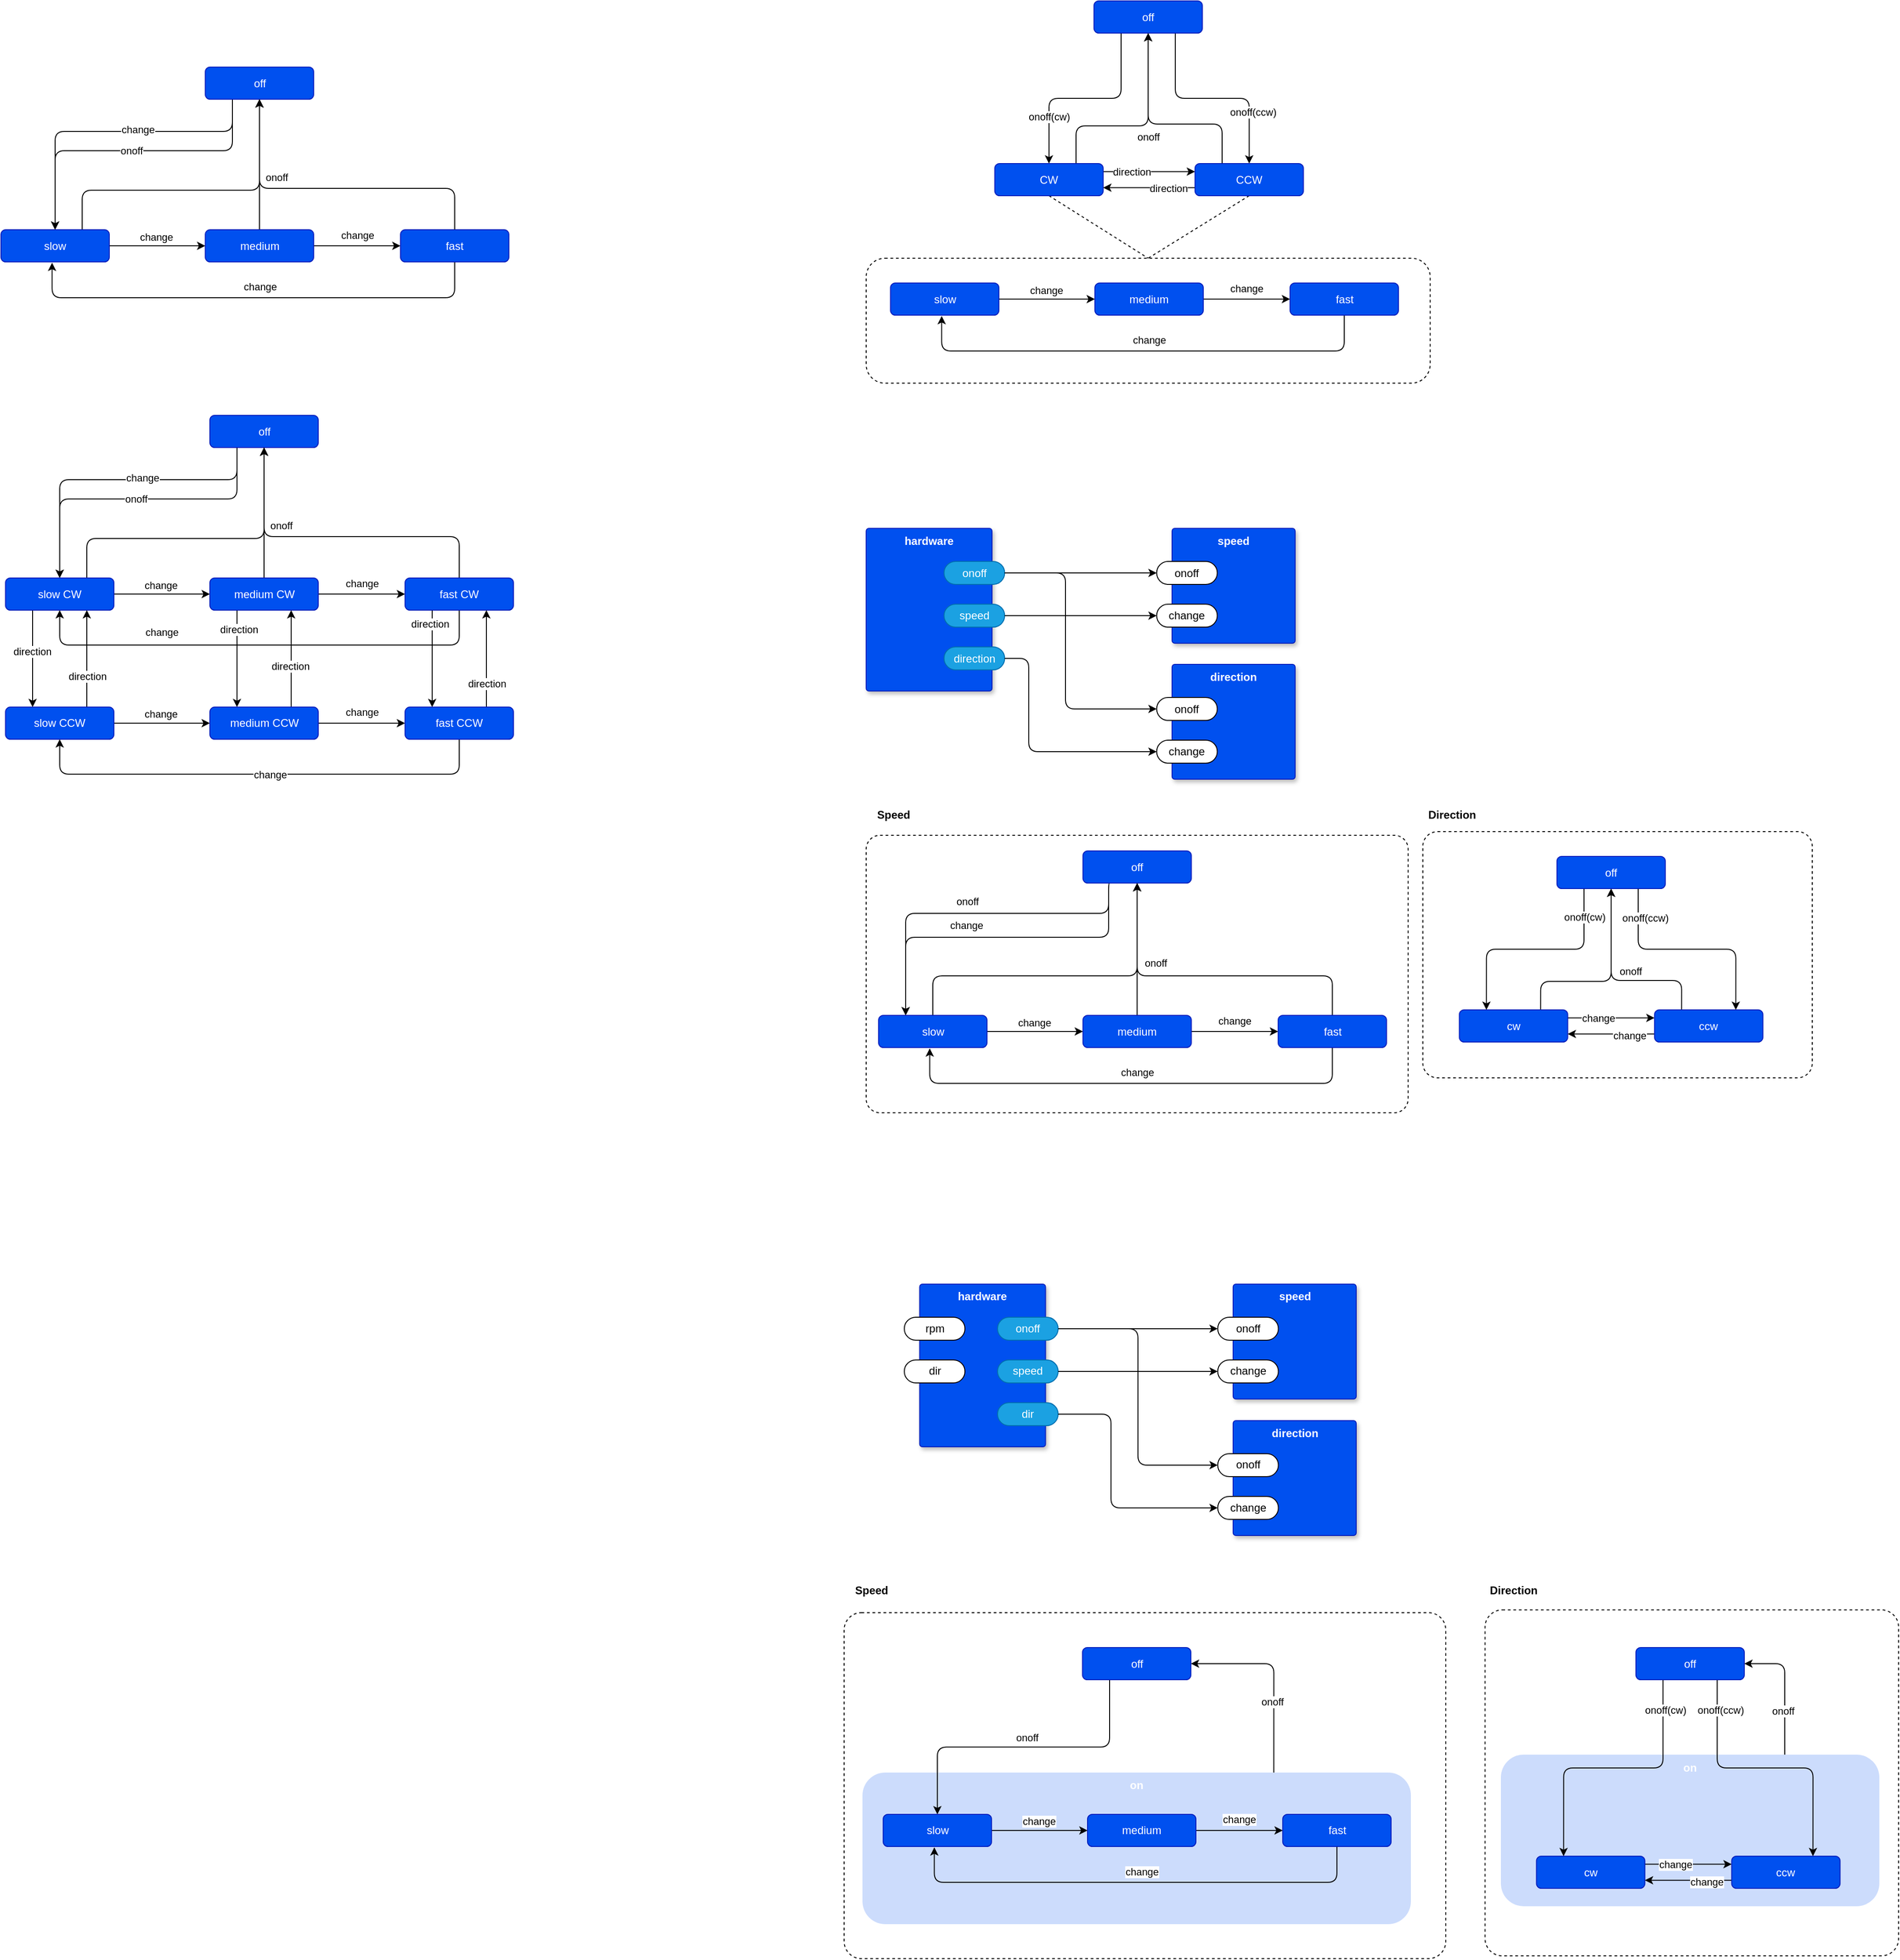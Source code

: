 <mxfile version="20.8.16" type="device"><diagram name="Page-1" id="-If3rP48JMRLlnU-c2O-"><mxGraphModel dx="845" dy="-401" grid="0" gridSize="10" guides="1" tooltips="1" connect="1" arrows="1" fold="1" page="0" pageScale="1" pageWidth="850" pageHeight="1100" math="0" shadow="0"><root><mxCell id="0"/><mxCell id="1" parent="0"/><mxCell id="c85NCLZpHomNqsqpVzGU-345" value="" style="rounded=1;whiteSpace=wrap;html=1;dashed=1;arcSize=5;" vertex="1" parent="1"><mxGeometry x="1826.75" y="2723" width="450.25" height="376.5" as="geometry"/></mxCell><mxCell id="c85NCLZpHomNqsqpVzGU-344" value="" style="rounded=1;whiteSpace=wrap;html=1;dashed=1;arcSize=5;" vertex="1" parent="1"><mxGeometry x="1129" y="2726" width="655" height="376.5" as="geometry"/></mxCell><mxCell id="c85NCLZpHomNqsqpVzGU-342" style="edgeStyle=orthogonalEdgeStyle;rounded=1;orthogonalLoop=1;jettySize=auto;html=1;exitX=0.75;exitY=0;exitDx=0;exitDy=0;entryX=1;entryY=0.5;entryDx=0;entryDy=0;endArrow=classic;endFill=1;" edge="1" parent="1" source="c85NCLZpHomNqsqpVzGU-341" target="c85NCLZpHomNqsqpVzGU-271"><mxGeometry relative="1" as="geometry"/></mxCell><mxCell id="c85NCLZpHomNqsqpVzGU-343" value="onoff" style="edgeLabel;html=1;align=center;verticalAlign=middle;resizable=0;points=[];" vertex="1" connectable="0" parent="c85NCLZpHomNqsqpVzGU-342"><mxGeometry x="-0.405" y="-1" relative="1" as="geometry"><mxPoint x="-3" y="-5" as="offset"/></mxGeometry></mxCell><mxCell id="c85NCLZpHomNqsqpVzGU-341" value="on" style="rounded=1;whiteSpace=wrap;html=1;verticalAlign=top;fontStyle=1;fillColor=#0050ef;fontColor=#ffffff;strokeColor=none;fillOpacity=20;" vertex="1" parent="1"><mxGeometry x="1844" y="2880.5" width="412" height="165" as="geometry"/></mxCell><mxCell id="c85NCLZpHomNqsqpVzGU-338" style="edgeStyle=orthogonalEdgeStyle;rounded=1;orthogonalLoop=1;jettySize=auto;html=1;entryX=1;entryY=0.5;entryDx=0;entryDy=0;endArrow=classic;endFill=1;exitX=0.75;exitY=0;exitDx=0;exitDy=0;" edge="1" parent="1" source="c85NCLZpHomNqsqpVzGU-335" target="c85NCLZpHomNqsqpVzGU-243"><mxGeometry relative="1" as="geometry"><mxPoint x="1477" y="2899" as="sourcePoint"/></mxGeometry></mxCell><mxCell id="c85NCLZpHomNqsqpVzGU-339" value="onoff" style="edgeLabel;html=1;align=center;verticalAlign=middle;resizable=0;points=[];" vertex="1" connectable="0" parent="c85NCLZpHomNqsqpVzGU-338"><mxGeometry x="-0.261" y="2" relative="1" as="geometry"><mxPoint as="offset"/></mxGeometry></mxCell><mxCell id="c85NCLZpHomNqsqpVzGU-335" value="on" style="rounded=1;whiteSpace=wrap;html=1;verticalAlign=top;fontStyle=1;fillColor=#0050ef;fontColor=#ffffff;strokeColor=none;fillOpacity=20;" vertex="1" parent="1"><mxGeometry x="1149" y="2900" width="597" height="165" as="geometry"/></mxCell><mxCell id="c85NCLZpHomNqsqpVzGU-126" value="" style="rounded=1;whiteSpace=wrap;html=1;arcSize=5;dashed=1;" vertex="1" parent="1"><mxGeometry x="1153" y="1880" width="590" height="302" as="geometry"/></mxCell><mxCell id="c85NCLZpHomNqsqpVzGU-109" value="" style="rounded=1;whiteSpace=wrap;html=1;dashed=1;" vertex="1" parent="1"><mxGeometry x="1153" y="1252" width="614" height="136" as="geometry"/></mxCell><mxCell id="xBk0CbEE4Vhx0rF3IEUZ-46" style="edgeStyle=orthogonalEdgeStyle;rounded=1;orthogonalLoop=1;jettySize=auto;html=1;exitX=0.5;exitY=0;exitDx=0;exitDy=0;entryX=0.5;entryY=1;entryDx=0;entryDy=0;" parent="1" source="xBk0CbEE4Vhx0rF3IEUZ-38" target="xBk0CbEE4Vhx0rF3IEUZ-36" edge="1"><mxGeometry relative="1" as="geometry"><mxPoint x="492.5" y="1198" as="sourcePoint"/></mxGeometry></mxCell><mxCell id="xBk0CbEE4Vhx0rF3IEUZ-47" value="onoff" style="edgeLabel;html=1;align=center;verticalAlign=middle;resizable=0;points=[];rounded=1;" parent="xBk0CbEE4Vhx0rF3IEUZ-46" vertex="1" connectable="0"><mxGeometry x="0.157" y="1" relative="1" as="geometry"><mxPoint x="19" y="25" as="offset"/></mxGeometry></mxCell><mxCell id="xBk0CbEE4Vhx0rF3IEUZ-48" style="edgeStyle=orthogonalEdgeStyle;rounded=1;orthogonalLoop=1;jettySize=auto;html=1;exitX=0.25;exitY=1;exitDx=0;exitDy=0;entryX=0.5;entryY=0;entryDx=0;entryDy=0;" parent="1" source="xBk0CbEE4Vhx0rF3IEUZ-36" target="xBk0CbEE4Vhx0rF3IEUZ-37" edge="1"><mxGeometry relative="1" as="geometry"><Array as="points"><mxPoint x="463" y="1114"/><mxPoint x="270" y="1114"/></Array></mxGeometry></mxCell><mxCell id="xBk0CbEE4Vhx0rF3IEUZ-49" value="change" style="edgeLabel;html=1;align=center;verticalAlign=middle;resizable=0;points=[];rounded=1;" parent="xBk0CbEE4Vhx0rF3IEUZ-48" vertex="1" connectable="0"><mxGeometry x="0.131" y="1" relative="1" as="geometry"><mxPoint x="51" y="-3" as="offset"/></mxGeometry></mxCell><mxCell id="xBk0CbEE4Vhx0rF3IEUZ-50" style="edgeStyle=orthogonalEdgeStyle;rounded=1;orthogonalLoop=1;jettySize=auto;html=1;exitX=0.25;exitY=1;exitDx=0;exitDy=0;entryX=0.5;entryY=0;entryDx=0;entryDy=0;" parent="1" source="xBk0CbEE4Vhx0rF3IEUZ-36" target="xBk0CbEE4Vhx0rF3IEUZ-37" edge="1"><mxGeometry relative="1" as="geometry"><Array as="points"><mxPoint x="463" y="1135"/><mxPoint x="270" y="1135"/></Array></mxGeometry></mxCell><mxCell id="xBk0CbEE4Vhx0rF3IEUZ-51" value="onoff" style="edgeLabel;html=1;align=center;verticalAlign=middle;resizable=0;points=[];rounded=1;" parent="xBk0CbEE4Vhx0rF3IEUZ-50" vertex="1" connectable="0"><mxGeometry x="0.072" relative="1" as="geometry"><mxPoint x="13" as="offset"/></mxGeometry></mxCell><mxCell id="xBk0CbEE4Vhx0rF3IEUZ-36" value="off" style="rounded=1;whiteSpace=wrap;html=1;fillColor=#0050ef;fontColor=#ffffff;strokeColor=#001DBC;" parent="1" vertex="1"><mxGeometry x="433.5" y="1044" width="118" height="35" as="geometry"/></mxCell><mxCell id="xBk0CbEE4Vhx0rF3IEUZ-40" style="edgeStyle=orthogonalEdgeStyle;rounded=1;orthogonalLoop=1;jettySize=auto;html=1;exitX=1;exitY=0.5;exitDx=0;exitDy=0;entryX=0;entryY=0.5;entryDx=0;entryDy=0;" parent="1" source="xBk0CbEE4Vhx0rF3IEUZ-37" target="xBk0CbEE4Vhx0rF3IEUZ-38" edge="1"><mxGeometry relative="1" as="geometry"/></mxCell><mxCell id="xBk0CbEE4Vhx0rF3IEUZ-42" value="change" style="edgeLabel;html=1;align=center;verticalAlign=middle;resizable=0;points=[];rounded=1;" parent="xBk0CbEE4Vhx0rF3IEUZ-40" vertex="1" connectable="0"><mxGeometry x="-0.428" y="1" relative="1" as="geometry"><mxPoint x="21" y="-9" as="offset"/></mxGeometry></mxCell><mxCell id="xBk0CbEE4Vhx0rF3IEUZ-52" style="edgeStyle=orthogonalEdgeStyle;rounded=1;orthogonalLoop=1;jettySize=auto;html=1;exitX=0.75;exitY=0;exitDx=0;exitDy=0;entryX=0.5;entryY=1;entryDx=0;entryDy=0;" parent="1" source="xBk0CbEE4Vhx0rF3IEUZ-37" target="xBk0CbEE4Vhx0rF3IEUZ-36" edge="1"><mxGeometry relative="1" as="geometry"><Array as="points"><mxPoint x="300" y="1178"/><mxPoint x="493" y="1178"/></Array></mxGeometry></mxCell><mxCell id="xBk0CbEE4Vhx0rF3IEUZ-37" value="slow" style="rounded=1;whiteSpace=wrap;html=1;fillColor=#0050ef;fontColor=#ffffff;strokeColor=#001DBC;" parent="1" vertex="1"><mxGeometry x="211" y="1221" width="118" height="35" as="geometry"/></mxCell><mxCell id="xBk0CbEE4Vhx0rF3IEUZ-44" style="edgeStyle=orthogonalEdgeStyle;rounded=1;orthogonalLoop=1;jettySize=auto;html=1;exitX=1;exitY=0.5;exitDx=0;exitDy=0;entryX=0;entryY=0.5;entryDx=0;entryDy=0;" parent="1" source="xBk0CbEE4Vhx0rF3IEUZ-38" target="xBk0CbEE4Vhx0rF3IEUZ-39" edge="1"><mxGeometry relative="1" as="geometry"/></mxCell><mxCell id="xBk0CbEE4Vhx0rF3IEUZ-45" value="change" style="edgeLabel;html=1;align=center;verticalAlign=middle;resizable=0;points=[];rounded=1;" parent="xBk0CbEE4Vhx0rF3IEUZ-44" vertex="1" connectable="0"><mxGeometry x="-0.197" y="-1" relative="1" as="geometry"><mxPoint x="9" y="-13" as="offset"/></mxGeometry></mxCell><mxCell id="xBk0CbEE4Vhx0rF3IEUZ-38" value="medium" style="rounded=1;whiteSpace=wrap;html=1;fillColor=#0050ef;fontColor=#ffffff;strokeColor=#001DBC;" parent="1" vertex="1"><mxGeometry x="433.5" y="1221" width="118" height="35" as="geometry"/></mxCell><mxCell id="xBk0CbEE4Vhx0rF3IEUZ-53" style="edgeStyle=orthogonalEdgeStyle;rounded=1;orthogonalLoop=1;jettySize=auto;html=1;exitX=0.5;exitY=0;exitDx=0;exitDy=0;entryX=0.5;entryY=1;entryDx=0;entryDy=0;" parent="1" source="xBk0CbEE4Vhx0rF3IEUZ-39" target="xBk0CbEE4Vhx0rF3IEUZ-36" edge="1"><mxGeometry relative="1" as="geometry"><Array as="points"><mxPoint x="705" y="1176"/><mxPoint x="493" y="1176"/></Array></mxGeometry></mxCell><mxCell id="c85NCLZpHomNqsqpVzGU-1" style="edgeStyle=orthogonalEdgeStyle;rounded=1;orthogonalLoop=1;jettySize=auto;html=1;exitX=0.5;exitY=1;exitDx=0;exitDy=0;entryX=0.472;entryY=1.026;entryDx=0;entryDy=0;entryPerimeter=0;" edge="1" parent="1" source="xBk0CbEE4Vhx0rF3IEUZ-39" target="xBk0CbEE4Vhx0rF3IEUZ-37"><mxGeometry relative="1" as="geometry"><Array as="points"><mxPoint x="705" y="1295"/><mxPoint x="267" y="1295"/></Array></mxGeometry></mxCell><mxCell id="c85NCLZpHomNqsqpVzGU-2" value="change" style="edgeLabel;html=1;align=center;verticalAlign=middle;resizable=0;points=[];" vertex="1" connectable="0" parent="c85NCLZpHomNqsqpVzGU-1"><mxGeometry x="-0.058" y="-2" relative="1" as="geometry"><mxPoint x="-9" y="-10" as="offset"/></mxGeometry></mxCell><mxCell id="xBk0CbEE4Vhx0rF3IEUZ-39" value="fast" style="rounded=1;whiteSpace=wrap;html=1;fillColor=#0050ef;fontColor=#ffffff;strokeColor=#001DBC;" parent="1" vertex="1"><mxGeometry x="646" y="1221" width="118" height="35" as="geometry"/></mxCell><mxCell id="c85NCLZpHomNqsqpVzGU-3" style="edgeStyle=orthogonalEdgeStyle;rounded=1;orthogonalLoop=1;jettySize=auto;html=1;exitX=0.5;exitY=0;exitDx=0;exitDy=0;entryX=0.5;entryY=1;entryDx=0;entryDy=0;" edge="1" parent="1" source="c85NCLZpHomNqsqpVzGU-16" target="c85NCLZpHomNqsqpVzGU-9"><mxGeometry relative="1" as="geometry"><mxPoint x="497.5" y="1577" as="sourcePoint"/></mxGeometry></mxCell><mxCell id="c85NCLZpHomNqsqpVzGU-4" value="onoff" style="edgeLabel;html=1;align=center;verticalAlign=middle;resizable=0;points=[];rounded=1;" vertex="1" connectable="0" parent="c85NCLZpHomNqsqpVzGU-3"><mxGeometry x="0.157" y="1" relative="1" as="geometry"><mxPoint x="19" y="25" as="offset"/></mxGeometry></mxCell><mxCell id="c85NCLZpHomNqsqpVzGU-5" style="edgeStyle=orthogonalEdgeStyle;rounded=1;orthogonalLoop=1;jettySize=auto;html=1;exitX=0.25;exitY=1;exitDx=0;exitDy=0;entryX=0.5;entryY=0;entryDx=0;entryDy=0;" edge="1" parent="1" source="c85NCLZpHomNqsqpVzGU-9" target="c85NCLZpHomNqsqpVzGU-13"><mxGeometry relative="1" as="geometry"><Array as="points"><mxPoint x="468" y="1493"/><mxPoint x="275" y="1493"/></Array></mxGeometry></mxCell><mxCell id="c85NCLZpHomNqsqpVzGU-6" value="change" style="edgeLabel;html=1;align=center;verticalAlign=middle;resizable=0;points=[];rounded=1;" vertex="1" connectable="0" parent="c85NCLZpHomNqsqpVzGU-5"><mxGeometry x="0.131" y="1" relative="1" as="geometry"><mxPoint x="51" y="-3" as="offset"/></mxGeometry></mxCell><mxCell id="c85NCLZpHomNqsqpVzGU-7" style="edgeStyle=orthogonalEdgeStyle;rounded=1;orthogonalLoop=1;jettySize=auto;html=1;exitX=0.25;exitY=1;exitDx=0;exitDy=0;entryX=0.5;entryY=0;entryDx=0;entryDy=0;" edge="1" parent="1" source="c85NCLZpHomNqsqpVzGU-9" target="c85NCLZpHomNqsqpVzGU-13"><mxGeometry relative="1" as="geometry"><Array as="points"><mxPoint x="468" y="1514"/><mxPoint x="275" y="1514"/></Array></mxGeometry></mxCell><mxCell id="c85NCLZpHomNqsqpVzGU-8" value="onoff" style="edgeLabel;html=1;align=center;verticalAlign=middle;resizable=0;points=[];rounded=1;" vertex="1" connectable="0" parent="c85NCLZpHomNqsqpVzGU-7"><mxGeometry x="0.072" relative="1" as="geometry"><mxPoint x="13" as="offset"/></mxGeometry></mxCell><mxCell id="c85NCLZpHomNqsqpVzGU-9" value="off" style="rounded=1;whiteSpace=wrap;html=1;fillColor=#0050ef;fontColor=#ffffff;strokeColor=#001DBC;" vertex="1" parent="1"><mxGeometry x="438.5" y="1423" width="118" height="35" as="geometry"/></mxCell><mxCell id="c85NCLZpHomNqsqpVzGU-10" style="edgeStyle=orthogonalEdgeStyle;rounded=1;orthogonalLoop=1;jettySize=auto;html=1;exitX=1;exitY=0.5;exitDx=0;exitDy=0;entryX=0;entryY=0.5;entryDx=0;entryDy=0;" edge="1" parent="1" source="c85NCLZpHomNqsqpVzGU-13" target="c85NCLZpHomNqsqpVzGU-16"><mxGeometry relative="1" as="geometry"/></mxCell><mxCell id="c85NCLZpHomNqsqpVzGU-11" value="change" style="edgeLabel;html=1;align=center;verticalAlign=middle;resizable=0;points=[];rounded=1;" vertex="1" connectable="0" parent="c85NCLZpHomNqsqpVzGU-10"><mxGeometry x="-0.428" y="1" relative="1" as="geometry"><mxPoint x="21" y="-9" as="offset"/></mxGeometry></mxCell><mxCell id="c85NCLZpHomNqsqpVzGU-12" style="edgeStyle=orthogonalEdgeStyle;rounded=1;orthogonalLoop=1;jettySize=auto;html=1;exitX=0.75;exitY=0;exitDx=0;exitDy=0;entryX=0.5;entryY=1;entryDx=0;entryDy=0;" edge="1" parent="1" source="c85NCLZpHomNqsqpVzGU-13" target="c85NCLZpHomNqsqpVzGU-9"><mxGeometry relative="1" as="geometry"><Array as="points"><mxPoint x="305" y="1557"/><mxPoint x="498" y="1557"/></Array></mxGeometry></mxCell><mxCell id="c85NCLZpHomNqsqpVzGU-30" style="edgeStyle=orthogonalEdgeStyle;rounded=1;orthogonalLoop=1;jettySize=auto;html=1;exitX=0.25;exitY=1;exitDx=0;exitDy=0;entryX=0.25;entryY=0;entryDx=0;entryDy=0;" edge="1" parent="1" source="c85NCLZpHomNqsqpVzGU-13" target="c85NCLZpHomNqsqpVzGU-23"><mxGeometry relative="1" as="geometry"/></mxCell><mxCell id="c85NCLZpHomNqsqpVzGU-31" value="direction" style="edgeLabel;html=1;align=center;verticalAlign=middle;resizable=0;points=[];" vertex="1" connectable="0" parent="c85NCLZpHomNqsqpVzGU-30"><mxGeometry x="0.221" y="-1" relative="1" as="geometry"><mxPoint y="-20" as="offset"/></mxGeometry></mxCell><mxCell id="c85NCLZpHomNqsqpVzGU-13" value="slow CW" style="rounded=1;whiteSpace=wrap;html=1;fillColor=#0050ef;fontColor=#ffffff;strokeColor=#001DBC;" vertex="1" parent="1"><mxGeometry x="216" y="1600" width="118" height="35" as="geometry"/></mxCell><mxCell id="c85NCLZpHomNqsqpVzGU-14" style="edgeStyle=orthogonalEdgeStyle;rounded=1;orthogonalLoop=1;jettySize=auto;html=1;exitX=1;exitY=0.5;exitDx=0;exitDy=0;entryX=0;entryY=0.5;entryDx=0;entryDy=0;" edge="1" parent="1" source="c85NCLZpHomNqsqpVzGU-16" target="c85NCLZpHomNqsqpVzGU-20"><mxGeometry relative="1" as="geometry"/></mxCell><mxCell id="c85NCLZpHomNqsqpVzGU-15" value="change" style="edgeLabel;html=1;align=center;verticalAlign=middle;resizable=0;points=[];rounded=1;" vertex="1" connectable="0" parent="c85NCLZpHomNqsqpVzGU-14"><mxGeometry x="-0.197" y="-1" relative="1" as="geometry"><mxPoint x="9" y="-13" as="offset"/></mxGeometry></mxCell><mxCell id="c85NCLZpHomNqsqpVzGU-34" style="edgeStyle=orthogonalEdgeStyle;rounded=1;orthogonalLoop=1;jettySize=auto;html=1;exitX=0.25;exitY=1;exitDx=0;exitDy=0;entryX=0.25;entryY=0;entryDx=0;entryDy=0;" edge="1" parent="1" source="c85NCLZpHomNqsqpVzGU-16" target="c85NCLZpHomNqsqpVzGU-26"><mxGeometry relative="1" as="geometry"/></mxCell><mxCell id="c85NCLZpHomNqsqpVzGU-35" value="direction" style="edgeLabel;html=1;align=center;verticalAlign=middle;resizable=0;points=[];" vertex="1" connectable="0" parent="c85NCLZpHomNqsqpVzGU-34"><mxGeometry x="-0.68" y="-2" relative="1" as="geometry"><mxPoint x="4" y="4" as="offset"/></mxGeometry></mxCell><mxCell id="c85NCLZpHomNqsqpVzGU-16" value="medium CW" style="rounded=1;whiteSpace=wrap;html=1;fillColor=#0050ef;fontColor=#ffffff;strokeColor=#001DBC;" vertex="1" parent="1"><mxGeometry x="438.5" y="1600" width="118" height="35" as="geometry"/></mxCell><mxCell id="c85NCLZpHomNqsqpVzGU-17" style="edgeStyle=orthogonalEdgeStyle;rounded=1;orthogonalLoop=1;jettySize=auto;html=1;exitX=0.5;exitY=0;exitDx=0;exitDy=0;entryX=0.5;entryY=1;entryDx=0;entryDy=0;" edge="1" parent="1" source="c85NCLZpHomNqsqpVzGU-20" target="c85NCLZpHomNqsqpVzGU-9"><mxGeometry relative="1" as="geometry"><Array as="points"><mxPoint x="710" y="1555"/><mxPoint x="498" y="1555"/></Array></mxGeometry></mxCell><mxCell id="c85NCLZpHomNqsqpVzGU-38" style="edgeStyle=orthogonalEdgeStyle;rounded=1;orthogonalLoop=1;jettySize=auto;html=1;exitX=0.25;exitY=1;exitDx=0;exitDy=0;entryX=0.25;entryY=0;entryDx=0;entryDy=0;" edge="1" parent="1" source="c85NCLZpHomNqsqpVzGU-20" target="c85NCLZpHomNqsqpVzGU-27"><mxGeometry relative="1" as="geometry"/></mxCell><mxCell id="c85NCLZpHomNqsqpVzGU-39" value="direction" style="edgeLabel;html=1;align=center;verticalAlign=middle;resizable=0;points=[];" vertex="1" connectable="0" parent="c85NCLZpHomNqsqpVzGU-38"><mxGeometry x="0.294" y="-2" relative="1" as="geometry"><mxPoint x="-1" y="-54" as="offset"/></mxGeometry></mxCell><mxCell id="c85NCLZpHomNqsqpVzGU-45" style="edgeStyle=orthogonalEdgeStyle;rounded=1;orthogonalLoop=1;jettySize=auto;html=1;exitX=0.5;exitY=1;exitDx=0;exitDy=0;entryX=0.5;entryY=1;entryDx=0;entryDy=0;" edge="1" parent="1" source="c85NCLZpHomNqsqpVzGU-20" target="c85NCLZpHomNqsqpVzGU-13"><mxGeometry relative="1" as="geometry"><Array as="points"><mxPoint x="710" y="1673"/><mxPoint x="275" y="1673"/></Array></mxGeometry></mxCell><mxCell id="c85NCLZpHomNqsqpVzGU-46" value="change" style="edgeLabel;html=1;align=center;verticalAlign=middle;resizable=0;points=[];" vertex="1" connectable="0" parent="c85NCLZpHomNqsqpVzGU-45"><mxGeometry x="0.334" relative="1" as="geometry"><mxPoint x="-21" y="-14" as="offset"/></mxGeometry></mxCell><mxCell id="c85NCLZpHomNqsqpVzGU-20" value="fast CW" style="rounded=1;whiteSpace=wrap;html=1;fillColor=#0050ef;fontColor=#ffffff;strokeColor=#001DBC;" vertex="1" parent="1"><mxGeometry x="651" y="1600" width="118" height="35" as="geometry"/></mxCell><mxCell id="c85NCLZpHomNqsqpVzGU-21" style="edgeStyle=orthogonalEdgeStyle;rounded=1;orthogonalLoop=1;jettySize=auto;html=1;exitX=1;exitY=0.5;exitDx=0;exitDy=0;entryX=0;entryY=0.5;entryDx=0;entryDy=0;" edge="1" source="c85NCLZpHomNqsqpVzGU-23" target="c85NCLZpHomNqsqpVzGU-26" parent="1"><mxGeometry relative="1" as="geometry"/></mxCell><mxCell id="c85NCLZpHomNqsqpVzGU-22" value="change" style="edgeLabel;html=1;align=center;verticalAlign=middle;resizable=0;points=[];rounded=1;" vertex="1" connectable="0" parent="c85NCLZpHomNqsqpVzGU-21"><mxGeometry x="-0.428" y="1" relative="1" as="geometry"><mxPoint x="21" y="-9" as="offset"/></mxGeometry></mxCell><mxCell id="c85NCLZpHomNqsqpVzGU-32" style="edgeStyle=orthogonalEdgeStyle;rounded=1;orthogonalLoop=1;jettySize=auto;html=1;exitX=0.75;exitY=0;exitDx=0;exitDy=0;entryX=0.75;entryY=1;entryDx=0;entryDy=0;" edge="1" parent="1" source="c85NCLZpHomNqsqpVzGU-23" target="c85NCLZpHomNqsqpVzGU-13"><mxGeometry relative="1" as="geometry"/></mxCell><mxCell id="c85NCLZpHomNqsqpVzGU-33" value="direction" style="edgeLabel;html=1;align=center;verticalAlign=middle;resizable=0;points=[];" vertex="1" connectable="0" parent="c85NCLZpHomNqsqpVzGU-32"><mxGeometry x="-0.308" relative="1" as="geometry"><mxPoint y="3" as="offset"/></mxGeometry></mxCell><mxCell id="c85NCLZpHomNqsqpVzGU-23" value="slow CCW" style="rounded=1;whiteSpace=wrap;html=1;fillColor=#0050ef;fontColor=#ffffff;strokeColor=#001DBC;" vertex="1" parent="1"><mxGeometry x="216" y="1740.53" width="118" height="35" as="geometry"/></mxCell><mxCell id="c85NCLZpHomNqsqpVzGU-24" style="edgeStyle=orthogonalEdgeStyle;rounded=1;orthogonalLoop=1;jettySize=auto;html=1;exitX=1;exitY=0.5;exitDx=0;exitDy=0;entryX=0;entryY=0.5;entryDx=0;entryDy=0;" edge="1" source="c85NCLZpHomNqsqpVzGU-26" target="c85NCLZpHomNqsqpVzGU-27" parent="1"><mxGeometry relative="1" as="geometry"/></mxCell><mxCell id="c85NCLZpHomNqsqpVzGU-25" value="change" style="edgeLabel;html=1;align=center;verticalAlign=middle;resizable=0;points=[];rounded=1;" vertex="1" connectable="0" parent="c85NCLZpHomNqsqpVzGU-24"><mxGeometry x="-0.197" y="-1" relative="1" as="geometry"><mxPoint x="9" y="-13" as="offset"/></mxGeometry></mxCell><mxCell id="c85NCLZpHomNqsqpVzGU-36" style="edgeStyle=orthogonalEdgeStyle;rounded=1;orthogonalLoop=1;jettySize=auto;html=1;exitX=0.75;exitY=0;exitDx=0;exitDy=0;entryX=0.75;entryY=1;entryDx=0;entryDy=0;" edge="1" parent="1" source="c85NCLZpHomNqsqpVzGU-26" target="c85NCLZpHomNqsqpVzGU-16"><mxGeometry relative="1" as="geometry"/></mxCell><mxCell id="c85NCLZpHomNqsqpVzGU-37" value="direction" style="edgeLabel;html=1;align=center;verticalAlign=middle;resizable=0;points=[];" vertex="1" connectable="0" parent="c85NCLZpHomNqsqpVzGU-36"><mxGeometry x="0.229" relative="1" as="geometry"><mxPoint x="-1" y="20" as="offset"/></mxGeometry></mxCell><mxCell id="c85NCLZpHomNqsqpVzGU-26" value="medium CCW" style="rounded=1;whiteSpace=wrap;html=1;fillColor=#0050ef;fontColor=#ffffff;strokeColor=#001DBC;" vertex="1" parent="1"><mxGeometry x="438.5" y="1740.53" width="118" height="35" as="geometry"/></mxCell><mxCell id="c85NCLZpHomNqsqpVzGU-40" style="edgeStyle=orthogonalEdgeStyle;rounded=1;orthogonalLoop=1;jettySize=auto;html=1;exitX=0.75;exitY=0;exitDx=0;exitDy=0;entryX=0.75;entryY=1;entryDx=0;entryDy=0;" edge="1" parent="1" source="c85NCLZpHomNqsqpVzGU-27" target="c85NCLZpHomNqsqpVzGU-20"><mxGeometry relative="1" as="geometry"/></mxCell><mxCell id="c85NCLZpHomNqsqpVzGU-41" value="direction" style="edgeLabel;html=1;align=center;verticalAlign=middle;resizable=0;points=[];" vertex="1" connectable="0" parent="c85NCLZpHomNqsqpVzGU-40"><mxGeometry x="-0.672" y="-1" relative="1" as="geometry"><mxPoint x="-1" y="-8" as="offset"/></mxGeometry></mxCell><mxCell id="c85NCLZpHomNqsqpVzGU-42" style="edgeStyle=orthogonalEdgeStyle;rounded=1;orthogonalLoop=1;jettySize=auto;html=1;exitX=0.5;exitY=1;exitDx=0;exitDy=0;entryX=0.5;entryY=1;entryDx=0;entryDy=0;" edge="1" parent="1" source="c85NCLZpHomNqsqpVzGU-27" target="c85NCLZpHomNqsqpVzGU-23"><mxGeometry relative="1" as="geometry"><Array as="points"><mxPoint x="710" y="1813.53"/><mxPoint x="275" y="1813.53"/></Array></mxGeometry></mxCell><mxCell id="c85NCLZpHomNqsqpVzGU-43" value="change" style="edgeLabel;html=1;align=center;verticalAlign=middle;resizable=0;points=[];" vertex="1" connectable="0" parent="c85NCLZpHomNqsqpVzGU-42"><mxGeometry x="-0.046" relative="1" as="geometry"><mxPoint as="offset"/></mxGeometry></mxCell><mxCell id="c85NCLZpHomNqsqpVzGU-27" value="fast CCW" style="rounded=1;whiteSpace=wrap;html=1;fillColor=#0050ef;fontColor=#ffffff;strokeColor=#001DBC;" vertex="1" parent="1"><mxGeometry x="651" y="1740.53" width="118" height="35" as="geometry"/></mxCell><mxCell id="c85NCLZpHomNqsqpVzGU-51" style="edgeStyle=orthogonalEdgeStyle;rounded=1;orthogonalLoop=1;jettySize=auto;html=1;exitX=0.25;exitY=1;exitDx=0;exitDy=0;entryX=0.5;entryY=0;entryDx=0;entryDy=0;" edge="1" parent="1" source="c85NCLZpHomNqsqpVzGU-47" target="c85NCLZpHomNqsqpVzGU-49"><mxGeometry relative="1" as="geometry"/></mxCell><mxCell id="c85NCLZpHomNqsqpVzGU-54" value="onoff(cw)" style="edgeLabel;html=1;align=center;verticalAlign=middle;resizable=0;points=[];" vertex="1" connectable="0" parent="c85NCLZpHomNqsqpVzGU-51"><mxGeometry x="0.536" y="-1" relative="1" as="geometry"><mxPoint x="1" as="offset"/></mxGeometry></mxCell><mxCell id="c85NCLZpHomNqsqpVzGU-52" style="edgeStyle=orthogonalEdgeStyle;rounded=1;orthogonalLoop=1;jettySize=auto;html=1;exitX=0.75;exitY=1;exitDx=0;exitDy=0;entryX=0.5;entryY=0;entryDx=0;entryDy=0;" edge="1" parent="1" source="c85NCLZpHomNqsqpVzGU-47" target="c85NCLZpHomNqsqpVzGU-50"><mxGeometry relative="1" as="geometry"/></mxCell><mxCell id="c85NCLZpHomNqsqpVzGU-55" value="onoff(ccw)" style="edgeLabel;html=1;align=center;verticalAlign=middle;resizable=0;points=[];" vertex="1" connectable="0" parent="c85NCLZpHomNqsqpVzGU-52"><mxGeometry x="0.68" relative="1" as="geometry"><mxPoint x="4" y="-21" as="offset"/></mxGeometry></mxCell><mxCell id="c85NCLZpHomNqsqpVzGU-47" value="off" style="rounded=1;whiteSpace=wrap;html=1;fillColor=#0050ef;fontColor=#ffffff;strokeColor=#001DBC;" vertex="1" parent="1"><mxGeometry x="1401" y="972" width="118" height="35" as="geometry"/></mxCell><mxCell id="c85NCLZpHomNqsqpVzGU-58" style="edgeStyle=orthogonalEdgeStyle;rounded=1;orthogonalLoop=1;jettySize=auto;html=1;exitX=0.75;exitY=0;exitDx=0;exitDy=0;entryX=0.5;entryY=1;entryDx=0;entryDy=0;" edge="1" parent="1" source="c85NCLZpHomNqsqpVzGU-49" target="c85NCLZpHomNqsqpVzGU-47"><mxGeometry relative="1" as="geometry"><mxPoint x="1464.657" y="1060.184" as="targetPoint"/><Array as="points"><mxPoint x="1382" y="1108"/><mxPoint x="1460" y="1108"/></Array></mxGeometry></mxCell><mxCell id="c85NCLZpHomNqsqpVzGU-110" style="rounded=1;orthogonalLoop=1;jettySize=auto;html=1;exitX=0.5;exitY=1;exitDx=0;exitDy=0;dashed=1;entryX=0.5;entryY=0;entryDx=0;entryDy=0;endArrow=none;endFill=0;" edge="1" parent="1" source="c85NCLZpHomNqsqpVzGU-49" target="c85NCLZpHomNqsqpVzGU-109"><mxGeometry relative="1" as="geometry"><mxPoint x="1458.5" y="1302" as="targetPoint"/></mxGeometry></mxCell><mxCell id="c85NCLZpHomNqsqpVzGU-112" style="edgeStyle=none;rounded=1;orthogonalLoop=1;jettySize=auto;html=1;exitX=1;exitY=0.25;exitDx=0;exitDy=0;entryX=0;entryY=0.25;entryDx=0;entryDy=0;endArrow=classic;endFill=1;" edge="1" parent="1" source="c85NCLZpHomNqsqpVzGU-49" target="c85NCLZpHomNqsqpVzGU-50"><mxGeometry relative="1" as="geometry"/></mxCell><mxCell id="c85NCLZpHomNqsqpVzGU-114" value="direction" style="edgeLabel;html=1;align=center;verticalAlign=middle;resizable=0;points=[];" vertex="1" connectable="0" parent="c85NCLZpHomNqsqpVzGU-112"><mxGeometry x="-0.135" y="-1" relative="1" as="geometry"><mxPoint x="-13" y="-1" as="offset"/></mxGeometry></mxCell><mxCell id="c85NCLZpHomNqsqpVzGU-49" value="CW" style="rounded=1;whiteSpace=wrap;html=1;fillColor=#0050ef;fontColor=#ffffff;strokeColor=#001DBC;" vertex="1" parent="1"><mxGeometry x="1293" y="1149" width="118" height="35" as="geometry"/></mxCell><mxCell id="c85NCLZpHomNqsqpVzGU-59" style="edgeStyle=orthogonalEdgeStyle;rounded=1;orthogonalLoop=1;jettySize=auto;html=1;exitX=0.25;exitY=0;exitDx=0;exitDy=0;entryX=0.5;entryY=1;entryDx=0;entryDy=0;" edge="1" parent="1" source="c85NCLZpHomNqsqpVzGU-50" target="c85NCLZpHomNqsqpVzGU-47"><mxGeometry relative="1" as="geometry"><Array as="points"><mxPoint x="1541" y="1106"/><mxPoint x="1460" y="1106"/></Array></mxGeometry></mxCell><mxCell id="c85NCLZpHomNqsqpVzGU-99" value="onoff" style="edgeLabel;html=1;align=center;verticalAlign=middle;resizable=0;points=[];" vertex="1" connectable="0" parent="c85NCLZpHomNqsqpVzGU-59"><mxGeometry x="0.445" y="2" relative="1" as="geometry"><mxPoint x="2" y="51" as="offset"/></mxGeometry></mxCell><mxCell id="c85NCLZpHomNqsqpVzGU-111" style="edgeStyle=none;rounded=1;orthogonalLoop=1;jettySize=auto;html=1;exitX=0.5;exitY=1;exitDx=0;exitDy=0;entryX=0.5;entryY=0;entryDx=0;entryDy=0;dashed=1;endArrow=none;endFill=0;" edge="1" parent="1" source="c85NCLZpHomNqsqpVzGU-50" target="c85NCLZpHomNqsqpVzGU-109"><mxGeometry relative="1" as="geometry"/></mxCell><mxCell id="c85NCLZpHomNqsqpVzGU-113" style="edgeStyle=none;rounded=1;orthogonalLoop=1;jettySize=auto;html=1;exitX=0;exitY=0.75;exitDx=0;exitDy=0;entryX=1;entryY=0.75;entryDx=0;entryDy=0;endArrow=classic;endFill=1;" edge="1" parent="1" source="c85NCLZpHomNqsqpVzGU-50" target="c85NCLZpHomNqsqpVzGU-49"><mxGeometry relative="1" as="geometry"/></mxCell><mxCell id="c85NCLZpHomNqsqpVzGU-115" value="direction" style="edgeLabel;html=1;align=center;verticalAlign=middle;resizable=0;points=[];" vertex="1" connectable="0" parent="c85NCLZpHomNqsqpVzGU-113"><mxGeometry x="-0.117" relative="1" as="geometry"><mxPoint x="15" as="offset"/></mxGeometry></mxCell><mxCell id="c85NCLZpHomNqsqpVzGU-50" value="CCW" style="rounded=1;whiteSpace=wrap;html=1;fillColor=#0050ef;fontColor=#ffffff;strokeColor=#001DBC;" vertex="1" parent="1"><mxGeometry x="1511" y="1149" width="118" height="35" as="geometry"/></mxCell><mxCell id="c85NCLZpHomNqsqpVzGU-100" style="edgeStyle=orthogonalEdgeStyle;rounded=1;orthogonalLoop=1;jettySize=auto;html=1;exitX=1;exitY=0.5;exitDx=0;exitDy=0;entryX=0;entryY=0.5;entryDx=0;entryDy=0;" edge="1" parent="1" source="c85NCLZpHomNqsqpVzGU-102" target="c85NCLZpHomNqsqpVzGU-105"><mxGeometry relative="1" as="geometry"/></mxCell><mxCell id="c85NCLZpHomNqsqpVzGU-101" value="change" style="edgeLabel;html=1;align=center;verticalAlign=middle;resizable=0;points=[];rounded=1;" vertex="1" connectable="0" parent="c85NCLZpHomNqsqpVzGU-100"><mxGeometry x="-0.428" y="1" relative="1" as="geometry"><mxPoint x="21" y="-9" as="offset"/></mxGeometry></mxCell><mxCell id="c85NCLZpHomNqsqpVzGU-102" value="slow" style="rounded=1;whiteSpace=wrap;html=1;fillColor=#0050ef;fontColor=#ffffff;strokeColor=#001DBC;" vertex="1" parent="1"><mxGeometry x="1179.5" y="1279" width="118" height="35" as="geometry"/></mxCell><mxCell id="c85NCLZpHomNqsqpVzGU-103" style="edgeStyle=orthogonalEdgeStyle;rounded=1;orthogonalLoop=1;jettySize=auto;html=1;exitX=1;exitY=0.5;exitDx=0;exitDy=0;entryX=0;entryY=0.5;entryDx=0;entryDy=0;" edge="1" parent="1" source="c85NCLZpHomNqsqpVzGU-105" target="c85NCLZpHomNqsqpVzGU-108"><mxGeometry relative="1" as="geometry"/></mxCell><mxCell id="c85NCLZpHomNqsqpVzGU-104" value="change" style="edgeLabel;html=1;align=center;verticalAlign=middle;resizable=0;points=[];rounded=1;" vertex="1" connectable="0" parent="c85NCLZpHomNqsqpVzGU-103"><mxGeometry x="-0.197" y="-1" relative="1" as="geometry"><mxPoint x="9" y="-13" as="offset"/></mxGeometry></mxCell><mxCell id="c85NCLZpHomNqsqpVzGU-105" value="medium" style="rounded=1;whiteSpace=wrap;html=1;fillColor=#0050ef;fontColor=#ffffff;strokeColor=#001DBC;" vertex="1" parent="1"><mxGeometry x="1402" y="1279" width="118" height="35" as="geometry"/></mxCell><mxCell id="c85NCLZpHomNqsqpVzGU-106" style="edgeStyle=orthogonalEdgeStyle;rounded=1;orthogonalLoop=1;jettySize=auto;html=1;exitX=0.5;exitY=1;exitDx=0;exitDy=0;entryX=0.472;entryY=1.026;entryDx=0;entryDy=0;entryPerimeter=0;" edge="1" parent="1" source="c85NCLZpHomNqsqpVzGU-108" target="c85NCLZpHomNqsqpVzGU-102"><mxGeometry relative="1" as="geometry"><Array as="points"><mxPoint x="1673.5" y="1353"/><mxPoint x="1235.5" y="1353"/></Array></mxGeometry></mxCell><mxCell id="c85NCLZpHomNqsqpVzGU-107" value="change" style="edgeLabel;html=1;align=center;verticalAlign=middle;resizable=0;points=[];" vertex="1" connectable="0" parent="c85NCLZpHomNqsqpVzGU-106"><mxGeometry x="-0.058" y="-2" relative="1" as="geometry"><mxPoint x="-9" y="-10" as="offset"/></mxGeometry></mxCell><mxCell id="c85NCLZpHomNqsqpVzGU-108" value="fast" style="rounded=1;whiteSpace=wrap;html=1;fillColor=#0050ef;fontColor=#ffffff;strokeColor=#001DBC;" vertex="1" parent="1"><mxGeometry x="1614.5" y="1279" width="118" height="35" as="geometry"/></mxCell><mxCell id="c85NCLZpHomNqsqpVzGU-143" style="edgeStyle=orthogonalEdgeStyle;rounded=1;orthogonalLoop=1;jettySize=auto;html=1;exitX=0.25;exitY=1;exitDx=0;exitDy=0;entryX=0.25;entryY=0;entryDx=0;entryDy=0;endArrow=classic;endFill=1;" edge="1" parent="1" source="c85NCLZpHomNqsqpVzGU-116" target="c85NCLZpHomNqsqpVzGU-119"><mxGeometry relative="1" as="geometry"><Array as="points"><mxPoint x="1417" y="1932"/><mxPoint x="1417" y="1965"/><mxPoint x="1196" y="1965"/></Array></mxGeometry></mxCell><mxCell id="c85NCLZpHomNqsqpVzGU-144" value="onoff" style="edgeLabel;html=1;align=center;verticalAlign=middle;resizable=0;points=[];" vertex="1" connectable="0" parent="c85NCLZpHomNqsqpVzGU-143"><mxGeometry x="-0.079" relative="1" as="geometry"><mxPoint x="-20" y="-13" as="offset"/></mxGeometry></mxCell><mxCell id="c85NCLZpHomNqsqpVzGU-148" style="edgeStyle=orthogonalEdgeStyle;rounded=1;orthogonalLoop=1;jettySize=auto;html=1;exitX=0.25;exitY=1;exitDx=0;exitDy=0;entryX=0.25;entryY=0;entryDx=0;entryDy=0;endArrow=classic;endFill=1;" edge="1" parent="1" source="c85NCLZpHomNqsqpVzGU-116" target="c85NCLZpHomNqsqpVzGU-119"><mxGeometry relative="1" as="geometry"><Array as="points"><mxPoint x="1417" y="1932"/><mxPoint x="1417" y="1991"/><mxPoint x="1196" y="1991"/></Array></mxGeometry></mxCell><mxCell id="c85NCLZpHomNqsqpVzGU-149" value="change" style="edgeLabel;html=1;align=center;verticalAlign=middle;resizable=0;points=[];" vertex="1" connectable="0" parent="c85NCLZpHomNqsqpVzGU-148"><mxGeometry x="0.014" relative="1" as="geometry"><mxPoint x="-30" y="-13" as="offset"/></mxGeometry></mxCell><mxCell id="c85NCLZpHomNqsqpVzGU-116" value="off" style="rounded=1;whiteSpace=wrap;html=1;fillColor=#0050ef;fontColor=#ffffff;strokeColor=#001DBC;" vertex="1" parent="1"><mxGeometry x="1389" y="1897" width="118" height="35" as="geometry"/></mxCell><mxCell id="c85NCLZpHomNqsqpVzGU-117" style="edgeStyle=orthogonalEdgeStyle;rounded=1;orthogonalLoop=1;jettySize=auto;html=1;exitX=1;exitY=0.5;exitDx=0;exitDy=0;entryX=0;entryY=0.5;entryDx=0;entryDy=0;" edge="1" parent="1" source="c85NCLZpHomNqsqpVzGU-119" target="c85NCLZpHomNqsqpVzGU-122"><mxGeometry relative="1" as="geometry"/></mxCell><mxCell id="c85NCLZpHomNqsqpVzGU-118" value="change" style="edgeLabel;html=1;align=center;verticalAlign=middle;resizable=0;points=[];rounded=1;" vertex="1" connectable="0" parent="c85NCLZpHomNqsqpVzGU-117"><mxGeometry x="-0.428" y="1" relative="1" as="geometry"><mxPoint x="21" y="-9" as="offset"/></mxGeometry></mxCell><mxCell id="c85NCLZpHomNqsqpVzGU-150" style="edgeStyle=orthogonalEdgeStyle;rounded=1;orthogonalLoop=1;jettySize=auto;html=1;exitX=0.5;exitY=0;exitDx=0;exitDy=0;entryX=0.5;entryY=1;entryDx=0;entryDy=0;endArrow=classic;endFill=1;" edge="1" parent="1" source="c85NCLZpHomNqsqpVzGU-119" target="c85NCLZpHomNqsqpVzGU-116"><mxGeometry relative="1" as="geometry"><Array as="points"><mxPoint x="1225" y="2033"/><mxPoint x="1448" y="2033"/></Array></mxGeometry></mxCell><mxCell id="c85NCLZpHomNqsqpVzGU-119" value="slow" style="rounded=1;whiteSpace=wrap;html=1;fillColor=#0050ef;fontColor=#ffffff;strokeColor=#001DBC;" vertex="1" parent="1"><mxGeometry x="1166.5" y="2076" width="118" height="35" as="geometry"/></mxCell><mxCell id="c85NCLZpHomNqsqpVzGU-120" style="edgeStyle=orthogonalEdgeStyle;rounded=1;orthogonalLoop=1;jettySize=auto;html=1;exitX=1;exitY=0.5;exitDx=0;exitDy=0;entryX=0;entryY=0.5;entryDx=0;entryDy=0;" edge="1" parent="1" source="c85NCLZpHomNqsqpVzGU-122" target="c85NCLZpHomNqsqpVzGU-125"><mxGeometry relative="1" as="geometry"/></mxCell><mxCell id="c85NCLZpHomNqsqpVzGU-121" value="change" style="edgeLabel;html=1;align=center;verticalAlign=middle;resizable=0;points=[];rounded=1;" vertex="1" connectable="0" parent="c85NCLZpHomNqsqpVzGU-120"><mxGeometry x="-0.197" y="-1" relative="1" as="geometry"><mxPoint x="9" y="-13" as="offset"/></mxGeometry></mxCell><mxCell id="c85NCLZpHomNqsqpVzGU-154" style="edgeStyle=orthogonalEdgeStyle;rounded=1;orthogonalLoop=1;jettySize=auto;html=1;exitX=0.5;exitY=0;exitDx=0;exitDy=0;entryX=0.5;entryY=1;entryDx=0;entryDy=0;endArrow=classic;endFill=1;" edge="1" parent="1" source="c85NCLZpHomNqsqpVzGU-122" target="c85NCLZpHomNqsqpVzGU-116"><mxGeometry relative="1" as="geometry"/></mxCell><mxCell id="c85NCLZpHomNqsqpVzGU-122" value="medium" style="rounded=1;whiteSpace=wrap;html=1;fillColor=#0050ef;fontColor=#ffffff;strokeColor=#001DBC;" vertex="1" parent="1"><mxGeometry x="1389" y="2076" width="118" height="35" as="geometry"/></mxCell><mxCell id="c85NCLZpHomNqsqpVzGU-123" style="edgeStyle=orthogonalEdgeStyle;rounded=1;orthogonalLoop=1;jettySize=auto;html=1;exitX=0.5;exitY=1;exitDx=0;exitDy=0;entryX=0.472;entryY=1.026;entryDx=0;entryDy=0;entryPerimeter=0;" edge="1" parent="1" source="c85NCLZpHomNqsqpVzGU-125" target="c85NCLZpHomNqsqpVzGU-119"><mxGeometry relative="1" as="geometry"><Array as="points"><mxPoint x="1660.5" y="2150"/><mxPoint x="1222.5" y="2150"/></Array></mxGeometry></mxCell><mxCell id="c85NCLZpHomNqsqpVzGU-124" value="change" style="edgeLabel;html=1;align=center;verticalAlign=middle;resizable=0;points=[];" vertex="1" connectable="0" parent="c85NCLZpHomNqsqpVzGU-123"><mxGeometry x="-0.058" y="-2" relative="1" as="geometry"><mxPoint x="-9" y="-10" as="offset"/></mxGeometry></mxCell><mxCell id="c85NCLZpHomNqsqpVzGU-153" style="edgeStyle=orthogonalEdgeStyle;rounded=1;orthogonalLoop=1;jettySize=auto;html=1;exitX=0.5;exitY=0;exitDx=0;exitDy=0;entryX=0.5;entryY=1;entryDx=0;entryDy=0;endArrow=classic;endFill=1;" edge="1" parent="1" source="c85NCLZpHomNqsqpVzGU-125" target="c85NCLZpHomNqsqpVzGU-116"><mxGeometry relative="1" as="geometry"><Array as="points"><mxPoint x="1660" y="2033"/><mxPoint x="1448" y="2033"/></Array></mxGeometry></mxCell><mxCell id="c85NCLZpHomNqsqpVzGU-155" value="onoff" style="edgeLabel;html=1;align=center;verticalAlign=middle;resizable=0;points=[];" vertex="1" connectable="0" parent="c85NCLZpHomNqsqpVzGU-153"><mxGeometry x="0.666" y="2" relative="1" as="geometry"><mxPoint x="22" y="27" as="offset"/></mxGeometry></mxCell><mxCell id="c85NCLZpHomNqsqpVzGU-125" value="fast" style="rounded=1;whiteSpace=wrap;html=1;fillColor=#0050ef;fontColor=#ffffff;strokeColor=#001DBC;" vertex="1" parent="1"><mxGeometry x="1601.5" y="2076" width="118" height="35" as="geometry"/></mxCell><mxCell id="c85NCLZpHomNqsqpVzGU-129" value="" style="rounded=1;whiteSpace=wrap;html=1;arcSize=6;dashed=1;" vertex="1" parent="1"><mxGeometry x="1759" y="1876" width="424" height="268" as="geometry"/></mxCell><mxCell id="c85NCLZpHomNqsqpVzGU-231" style="edgeStyle=orthogonalEdgeStyle;rounded=1;orthogonalLoop=1;jettySize=auto;html=1;exitX=1;exitY=0.25;exitDx=0;exitDy=0;entryX=0;entryY=0.25;entryDx=0;entryDy=0;endArrow=classic;endFill=1;" edge="1" parent="1" source="c85NCLZpHomNqsqpVzGU-135" target="c85NCLZpHomNqsqpVzGU-138"><mxGeometry relative="1" as="geometry"/></mxCell><mxCell id="c85NCLZpHomNqsqpVzGU-234" value="change" style="edgeLabel;html=1;align=center;verticalAlign=middle;resizable=0;points=[];" vertex="1" connectable="0" parent="c85NCLZpHomNqsqpVzGU-231"><mxGeometry x="0.077" y="-1" relative="1" as="geometry"><mxPoint x="-18" y="-1" as="offset"/></mxGeometry></mxCell><mxCell id="c85NCLZpHomNqsqpVzGU-235" style="edgeStyle=orthogonalEdgeStyle;rounded=1;orthogonalLoop=1;jettySize=auto;html=1;exitX=0.75;exitY=0;exitDx=0;exitDy=0;entryX=0.5;entryY=1;entryDx=0;entryDy=0;endArrow=classic;endFill=1;" edge="1" parent="1" source="c85NCLZpHomNqsqpVzGU-135" target="c85NCLZpHomNqsqpVzGU-156"><mxGeometry relative="1" as="geometry"><Array as="points"><mxPoint x="1887" y="2039"/><mxPoint x="1964" y="2039"/></Array></mxGeometry></mxCell><mxCell id="c85NCLZpHomNqsqpVzGU-135" value="cw" style="rounded=1;whiteSpace=wrap;html=1;fillColor=#0050ef;fontColor=#ffffff;strokeColor=#001DBC;" vertex="1" parent="1"><mxGeometry x="1798.75" y="2070" width="118" height="35" as="geometry"/></mxCell><mxCell id="c85NCLZpHomNqsqpVzGU-232" style="edgeStyle=orthogonalEdgeStyle;rounded=1;orthogonalLoop=1;jettySize=auto;html=1;exitX=0;exitY=0.75;exitDx=0;exitDy=0;entryX=1;entryY=0.75;entryDx=0;entryDy=0;endArrow=classic;endFill=1;" edge="1" parent="1" source="c85NCLZpHomNqsqpVzGU-138" target="c85NCLZpHomNqsqpVzGU-135"><mxGeometry relative="1" as="geometry"/></mxCell><mxCell id="c85NCLZpHomNqsqpVzGU-233" value="change" style="edgeLabel;html=1;align=center;verticalAlign=middle;resizable=0;points=[];" vertex="1" connectable="0" parent="c85NCLZpHomNqsqpVzGU-232"><mxGeometry x="-0.134" y="1" relative="1" as="geometry"><mxPoint x="13" as="offset"/></mxGeometry></mxCell><mxCell id="c85NCLZpHomNqsqpVzGU-236" style="edgeStyle=orthogonalEdgeStyle;rounded=1;orthogonalLoop=1;jettySize=auto;html=1;exitX=0.25;exitY=0;exitDx=0;exitDy=0;entryX=0.5;entryY=1;entryDx=0;entryDy=0;endArrow=classic;endFill=1;" edge="1" parent="1" source="c85NCLZpHomNqsqpVzGU-138" target="c85NCLZpHomNqsqpVzGU-156"><mxGeometry relative="1" as="geometry"><Array as="points"><mxPoint x="2041" y="2038"/><mxPoint x="1964" y="2038"/></Array></mxGeometry></mxCell><mxCell id="c85NCLZpHomNqsqpVzGU-237" value="onoff" style="edgeLabel;html=1;align=center;verticalAlign=middle;resizable=0;points=[];" vertex="1" connectable="0" parent="c85NCLZpHomNqsqpVzGU-236"><mxGeometry x="-0.457" y="2" relative="1" as="geometry"><mxPoint x="-32" y="-12" as="offset"/></mxGeometry></mxCell><mxCell id="c85NCLZpHomNqsqpVzGU-138" value="ccw" style="rounded=1;whiteSpace=wrap;html=1;fillColor=#0050ef;fontColor=#ffffff;strokeColor=#001DBC;" vertex="1" parent="1"><mxGeometry x="2011.25" y="2070" width="118" height="35" as="geometry"/></mxCell><mxCell id="c85NCLZpHomNqsqpVzGU-157" style="edgeStyle=orthogonalEdgeStyle;rounded=1;orthogonalLoop=1;jettySize=auto;html=1;exitX=0.25;exitY=1;exitDx=0;exitDy=0;entryX=0.25;entryY=0;entryDx=0;entryDy=0;endArrow=classic;endFill=1;" edge="1" parent="1" source="c85NCLZpHomNqsqpVzGU-156" target="c85NCLZpHomNqsqpVzGU-135"><mxGeometry relative="1" as="geometry"/></mxCell><mxCell id="c85NCLZpHomNqsqpVzGU-158" value="onoff(cw)" style="edgeLabel;html=1;align=center;verticalAlign=middle;resizable=0;points=[];" vertex="1" connectable="0" parent="c85NCLZpHomNqsqpVzGU-157"><mxGeometry x="-0.839" y="1" relative="1" as="geometry"><mxPoint x="-1" y="12" as="offset"/></mxGeometry></mxCell><mxCell id="c85NCLZpHomNqsqpVzGU-159" style="edgeStyle=orthogonalEdgeStyle;rounded=1;orthogonalLoop=1;jettySize=auto;html=1;exitX=0.75;exitY=1;exitDx=0;exitDy=0;entryX=0.75;entryY=0;entryDx=0;entryDy=0;endArrow=classic;endFill=1;" edge="1" parent="1" source="c85NCLZpHomNqsqpVzGU-156" target="c85NCLZpHomNqsqpVzGU-138"><mxGeometry relative="1" as="geometry"/></mxCell><mxCell id="c85NCLZpHomNqsqpVzGU-160" value="onoff(ccw)" style="edgeLabel;html=1;align=center;verticalAlign=middle;resizable=0;points=[];" vertex="1" connectable="0" parent="c85NCLZpHomNqsqpVzGU-159"><mxGeometry x="-0.643" y="-2" relative="1" as="geometry"><mxPoint x="9" y="-11" as="offset"/></mxGeometry></mxCell><mxCell id="c85NCLZpHomNqsqpVzGU-156" value="off" style="rounded=1;whiteSpace=wrap;html=1;fillColor=#0050ef;fontColor=#ffffff;strokeColor=#001DBC;" vertex="1" parent="1"><mxGeometry x="1905" y="1903" width="118" height="35" as="geometry"/></mxCell><mxCell id="c85NCLZpHomNqsqpVzGU-161" value="Speed" style="text;html=1;strokeColor=none;fillColor=none;align=center;verticalAlign=middle;whiteSpace=wrap;rounded=0;fontStyle=1" vertex="1" parent="1"><mxGeometry x="1153" y="1843" width="60" height="30" as="geometry"/></mxCell><mxCell id="c85NCLZpHomNqsqpVzGU-162" value="Direction" style="text;html=1;strokeColor=none;fillColor=none;align=center;verticalAlign=middle;whiteSpace=wrap;rounded=0;fontStyle=1" vertex="1" parent="1"><mxGeometry x="1761" y="1843" width="60" height="30" as="geometry"/></mxCell><mxCell id="c85NCLZpHomNqsqpVzGU-166" value="hardware" style="rounded=1;whiteSpace=wrap;html=1;sketch=0;container=1;recursiveResize=0;verticalAlign=top;arcSize=6;fontStyle=1;autosize=0;points=[];absoluteArcSize=1;shadow=1;strokeColor=#001DBC;fillColor=#0050ef;fontColor=#ffffff;" vertex="1" parent="1"><mxGeometry x="1153" y="1546" width="137" height="177" as="geometry"><mxRectangle x="-98" y="-1230" width="99" height="26" as="alternateBounds"/></mxGeometry></mxCell><mxCell id="c85NCLZpHomNqsqpVzGU-168" value="onoff" style="rounded=1;whiteSpace=wrap;html=1;sketch=0;points=[[0,0.5,0,0,0],[1,0.5,0,0,0]];fillColor=#1ba1e2;fontColor=#ffffff;strokeColor=#006EAF;arcSize=50;" vertex="1" parent="c85NCLZpHomNqsqpVzGU-166"><mxGeometry x="84.75" y="36" width="66" height="25" as="geometry"/></mxCell><mxCell id="c85NCLZpHomNqsqpVzGU-170" value="speed" style="rounded=1;whiteSpace=wrap;html=1;sketch=0;points=[[0,0.5,0,0,0],[1,0.5,0,0,0]];fillColor=#1ba1e2;fontColor=#ffffff;strokeColor=#006EAF;arcSize=50;" vertex="1" parent="c85NCLZpHomNqsqpVzGU-166"><mxGeometry x="84.75" y="82.5" width="66" height="25" as="geometry"/></mxCell><mxCell id="c85NCLZpHomNqsqpVzGU-171" value="direction" style="rounded=1;whiteSpace=wrap;html=1;sketch=0;points=[[0,0.5,0,0,0],[1,0.5,0,0,0]];fillColor=#1ba1e2;fontColor=#ffffff;strokeColor=#006EAF;arcSize=50;" vertex="1" parent="c85NCLZpHomNqsqpVzGU-166"><mxGeometry x="84.75" y="129" width="66" height="25" as="geometry"/></mxCell><mxCell id="c85NCLZpHomNqsqpVzGU-218" value="speed" style="rounded=1;whiteSpace=wrap;html=1;sketch=0;container=1;recursiveResize=0;verticalAlign=top;arcSize=6;fontStyle=1;autosize=0;points=[];absoluteArcSize=1;shadow=1;strokeColor=#001DBC;fillColor=#0050ef;fontColor=#ffffff;" vertex="1" parent="1"><mxGeometry x="1486" y="1546" width="134" height="125" as="geometry"><mxRectangle x="-98" y="-1230" width="99" height="26" as="alternateBounds"/></mxGeometry></mxCell><mxCell id="c85NCLZpHomNqsqpVzGU-219" value="onoff" style="rounded=1;whiteSpace=wrap;html=1;sketch=0;points=[[0,0.5,0,0,0],[1,0.5,0,0,0]];arcSize=50;" vertex="1" parent="c85NCLZpHomNqsqpVzGU-218"><mxGeometry x="-16.75" y="36" width="66" height="25" as="geometry"/></mxCell><mxCell id="c85NCLZpHomNqsqpVzGU-221" value="change" style="rounded=1;whiteSpace=wrap;html=1;sketch=0;points=[[0,0.5,0,0,0],[1,0.5,0,0,0]];arcSize=50;" vertex="1" parent="c85NCLZpHomNqsqpVzGU-218"><mxGeometry x="-16.75" y="82.5" width="66" height="25" as="geometry"/></mxCell><mxCell id="c85NCLZpHomNqsqpVzGU-223" value="direction" style="rounded=1;whiteSpace=wrap;html=1;sketch=0;container=1;recursiveResize=0;verticalAlign=top;arcSize=6;fontStyle=1;autosize=0;points=[];absoluteArcSize=1;shadow=1;strokeColor=#001DBC;fillColor=#0050ef;fontColor=#ffffff;" vertex="1" parent="1"><mxGeometry x="1486" y="1694" width="134" height="125" as="geometry"><mxRectangle x="-98" y="-1230" width="99" height="26" as="alternateBounds"/></mxGeometry></mxCell><mxCell id="c85NCLZpHomNqsqpVzGU-224" value="onoff" style="rounded=1;whiteSpace=wrap;html=1;sketch=0;points=[[0,0.5,0,0,0],[1,0.5,0,0,0]];arcSize=50;" vertex="1" parent="c85NCLZpHomNqsqpVzGU-223"><mxGeometry x="-16.75" y="36" width="66" height="25" as="geometry"/></mxCell><mxCell id="c85NCLZpHomNqsqpVzGU-225" value="change" style="rounded=1;whiteSpace=wrap;html=1;sketch=0;points=[[0,0.5,0,0,0],[1,0.5,0,0,0]];arcSize=50;" vertex="1" parent="c85NCLZpHomNqsqpVzGU-223"><mxGeometry x="-16.75" y="82.5" width="66" height="25" as="geometry"/></mxCell><mxCell id="c85NCLZpHomNqsqpVzGU-226" style="edgeStyle=orthogonalEdgeStyle;rounded=1;orthogonalLoop=1;jettySize=auto;html=1;exitX=1;exitY=0.5;exitDx=0;exitDy=0;exitPerimeter=0;entryX=0;entryY=0.5;entryDx=0;entryDy=0;entryPerimeter=0;endArrow=classic;endFill=1;" edge="1" parent="1" source="c85NCLZpHomNqsqpVzGU-168" target="c85NCLZpHomNqsqpVzGU-219"><mxGeometry relative="1" as="geometry"/></mxCell><mxCell id="c85NCLZpHomNqsqpVzGU-228" style="edgeStyle=orthogonalEdgeStyle;rounded=1;orthogonalLoop=1;jettySize=auto;html=1;exitX=1;exitY=0.5;exitDx=0;exitDy=0;exitPerimeter=0;entryX=0;entryY=0.5;entryDx=0;entryDy=0;entryPerimeter=0;endArrow=classic;endFill=1;" edge="1" parent="1" source="c85NCLZpHomNqsqpVzGU-170" target="c85NCLZpHomNqsqpVzGU-221"><mxGeometry relative="1" as="geometry"/></mxCell><mxCell id="c85NCLZpHomNqsqpVzGU-229" style="edgeStyle=orthogonalEdgeStyle;rounded=1;orthogonalLoop=1;jettySize=auto;html=1;exitX=1;exitY=0.5;exitDx=0;exitDy=0;exitPerimeter=0;entryX=0;entryY=0.5;entryDx=0;entryDy=0;entryPerimeter=0;endArrow=classic;endFill=1;" edge="1" parent="1" source="c85NCLZpHomNqsqpVzGU-171" target="c85NCLZpHomNqsqpVzGU-225"><mxGeometry relative="1" as="geometry"><Array as="points"><mxPoint x="1330" y="1688"/><mxPoint x="1330" y="1789"/></Array></mxGeometry></mxCell><mxCell id="c85NCLZpHomNqsqpVzGU-230" style="edgeStyle=orthogonalEdgeStyle;rounded=1;orthogonalLoop=1;jettySize=auto;html=1;exitX=1;exitY=0.5;exitDx=0;exitDy=0;exitPerimeter=0;entryX=0;entryY=0.5;entryDx=0;entryDy=0;entryPerimeter=0;endArrow=classic;endFill=1;" edge="1" parent="1" source="c85NCLZpHomNqsqpVzGU-168" target="c85NCLZpHomNqsqpVzGU-224"><mxGeometry relative="1" as="geometry"><Array as="points"><mxPoint x="1370" y="1595"/><mxPoint x="1370" y="1743"/></Array></mxGeometry></mxCell><mxCell id="c85NCLZpHomNqsqpVzGU-336" style="edgeStyle=orthogonalEdgeStyle;rounded=1;orthogonalLoop=1;jettySize=auto;html=1;exitX=0.25;exitY=1;exitDx=0;exitDy=0;entryX=0.5;entryY=0;entryDx=0;entryDy=0;endArrow=classic;endFill=1;" edge="1" parent="1" source="c85NCLZpHomNqsqpVzGU-243" target="c85NCLZpHomNqsqpVzGU-247"><mxGeometry relative="1" as="geometry"/></mxCell><mxCell id="c85NCLZpHomNqsqpVzGU-337" value="onoff" style="edgeLabel;html=1;align=center;verticalAlign=middle;resizable=0;points=[];" vertex="1" connectable="0" parent="c85NCLZpHomNqsqpVzGU-336"><mxGeometry x="-0.074" y="-3" relative="1" as="geometry"><mxPoint x="-9" y="-8" as="offset"/></mxGeometry></mxCell><mxCell id="c85NCLZpHomNqsqpVzGU-243" value="off" style="rounded=1;whiteSpace=wrap;html=1;fillColor=#0050ef;fontColor=#ffffff;strokeColor=#001DBC;" vertex="1" parent="1"><mxGeometry x="1388.5" y="2764" width="118" height="35" as="geometry"/></mxCell><mxCell id="c85NCLZpHomNqsqpVzGU-244" style="edgeStyle=orthogonalEdgeStyle;rounded=1;orthogonalLoop=1;jettySize=auto;html=1;exitX=1;exitY=0.5;exitDx=0;exitDy=0;entryX=0;entryY=0.5;entryDx=0;entryDy=0;" edge="1" parent="1" source="c85NCLZpHomNqsqpVzGU-247" target="c85NCLZpHomNqsqpVzGU-251"><mxGeometry relative="1" as="geometry"/></mxCell><mxCell id="c85NCLZpHomNqsqpVzGU-245" value="change" style="edgeLabel;html=1;align=center;verticalAlign=middle;resizable=0;points=[];rounded=1;" vertex="1" connectable="0" parent="c85NCLZpHomNqsqpVzGU-244"><mxGeometry x="-0.428" y="1" relative="1" as="geometry"><mxPoint x="21" y="-9" as="offset"/></mxGeometry></mxCell><mxCell id="c85NCLZpHomNqsqpVzGU-247" value="slow" style="rounded=1;whiteSpace=wrap;html=1;fillColor=#0050ef;fontColor=#ffffff;strokeColor=#001DBC;" vertex="1" parent="1"><mxGeometry x="1171.5" y="2945.5" width="118" height="35" as="geometry"/></mxCell><mxCell id="c85NCLZpHomNqsqpVzGU-248" style="edgeStyle=orthogonalEdgeStyle;rounded=1;orthogonalLoop=1;jettySize=auto;html=1;exitX=1;exitY=0.5;exitDx=0;exitDy=0;entryX=0;entryY=0.5;entryDx=0;entryDy=0;" edge="1" parent="1" source="c85NCLZpHomNqsqpVzGU-251" target="c85NCLZpHomNqsqpVzGU-256"><mxGeometry relative="1" as="geometry"/></mxCell><mxCell id="c85NCLZpHomNqsqpVzGU-249" value="change" style="edgeLabel;html=1;align=center;verticalAlign=middle;resizable=0;points=[];rounded=1;" vertex="1" connectable="0" parent="c85NCLZpHomNqsqpVzGU-248"><mxGeometry x="-0.197" y="-1" relative="1" as="geometry"><mxPoint x="9" y="-13" as="offset"/></mxGeometry></mxCell><mxCell id="c85NCLZpHomNqsqpVzGU-251" value="medium" style="rounded=1;whiteSpace=wrap;html=1;fillColor=#0050ef;fontColor=#ffffff;strokeColor=#001DBC;" vertex="1" parent="1"><mxGeometry x="1394" y="2945.5" width="118" height="35" as="geometry"/></mxCell><mxCell id="c85NCLZpHomNqsqpVzGU-252" style="edgeStyle=orthogonalEdgeStyle;rounded=1;orthogonalLoop=1;jettySize=auto;html=1;exitX=0.5;exitY=1;exitDx=0;exitDy=0;entryX=0.472;entryY=1.026;entryDx=0;entryDy=0;entryPerimeter=0;" edge="1" parent="1" source="c85NCLZpHomNqsqpVzGU-256" target="c85NCLZpHomNqsqpVzGU-247"><mxGeometry relative="1" as="geometry"><Array as="points"><mxPoint x="1665.5" y="3019.5"/><mxPoint x="1227.5" y="3019.5"/></Array></mxGeometry></mxCell><mxCell id="c85NCLZpHomNqsqpVzGU-253" value="change" style="edgeLabel;html=1;align=center;verticalAlign=middle;resizable=0;points=[];" vertex="1" connectable="0" parent="c85NCLZpHomNqsqpVzGU-252"><mxGeometry x="-0.058" y="-2" relative="1" as="geometry"><mxPoint x="-9" y="-10" as="offset"/></mxGeometry></mxCell><mxCell id="c85NCLZpHomNqsqpVzGU-256" value="fast" style="rounded=1;whiteSpace=wrap;html=1;fillColor=#0050ef;fontColor=#ffffff;strokeColor=#001DBC;" vertex="1" parent="1"><mxGeometry x="1606.5" y="2945.5" width="118" height="35" as="geometry"/></mxCell><mxCell id="c85NCLZpHomNqsqpVzGU-258" style="edgeStyle=orthogonalEdgeStyle;rounded=1;orthogonalLoop=1;jettySize=auto;html=1;exitX=1;exitY=0.25;exitDx=0;exitDy=0;entryX=0;entryY=0.25;entryDx=0;entryDy=0;endArrow=classic;endFill=1;" edge="1" parent="1" source="c85NCLZpHomNqsqpVzGU-261" target="c85NCLZpHomNqsqpVzGU-266"><mxGeometry relative="1" as="geometry"/></mxCell><mxCell id="c85NCLZpHomNqsqpVzGU-259" value="change" style="edgeLabel;html=1;align=center;verticalAlign=middle;resizable=0;points=[];" vertex="1" connectable="0" parent="c85NCLZpHomNqsqpVzGU-258"><mxGeometry x="0.077" y="-1" relative="1" as="geometry"><mxPoint x="-18" y="-1" as="offset"/></mxGeometry></mxCell><mxCell id="c85NCLZpHomNqsqpVzGU-261" value="cw" style="rounded=1;whiteSpace=wrap;html=1;fillColor=#0050ef;fontColor=#ffffff;strokeColor=#001DBC;" vertex="1" parent="1"><mxGeometry x="1882.75" y="2991" width="118" height="35" as="geometry"/></mxCell><mxCell id="c85NCLZpHomNqsqpVzGU-262" style="edgeStyle=orthogonalEdgeStyle;rounded=1;orthogonalLoop=1;jettySize=auto;html=1;exitX=0;exitY=0.75;exitDx=0;exitDy=0;entryX=1;entryY=0.75;entryDx=0;entryDy=0;endArrow=classic;endFill=1;" edge="1" parent="1" source="c85NCLZpHomNqsqpVzGU-266" target="c85NCLZpHomNqsqpVzGU-261"><mxGeometry relative="1" as="geometry"/></mxCell><mxCell id="c85NCLZpHomNqsqpVzGU-263" value="change" style="edgeLabel;html=1;align=center;verticalAlign=middle;resizable=0;points=[];" vertex="1" connectable="0" parent="c85NCLZpHomNqsqpVzGU-262"><mxGeometry x="-0.134" y="1" relative="1" as="geometry"><mxPoint x="13" as="offset"/></mxGeometry></mxCell><mxCell id="c85NCLZpHomNqsqpVzGU-266" value="ccw" style="rounded=1;whiteSpace=wrap;html=1;fillColor=#0050ef;fontColor=#ffffff;strokeColor=#001DBC;" vertex="1" parent="1"><mxGeometry x="2095.25" y="2991" width="118" height="35" as="geometry"/></mxCell><mxCell id="c85NCLZpHomNqsqpVzGU-267" style="edgeStyle=orthogonalEdgeStyle;rounded=1;orthogonalLoop=1;jettySize=auto;html=1;exitX=0.25;exitY=1;exitDx=0;exitDy=0;entryX=0.25;entryY=0;entryDx=0;entryDy=0;endArrow=classic;endFill=1;" edge="1" parent="1" source="c85NCLZpHomNqsqpVzGU-271" target="c85NCLZpHomNqsqpVzGU-261"><mxGeometry relative="1" as="geometry"/></mxCell><mxCell id="c85NCLZpHomNqsqpVzGU-268" value="onoff(cw)" style="edgeLabel;html=1;align=center;verticalAlign=middle;resizable=0;points=[];" vertex="1" connectable="0" parent="c85NCLZpHomNqsqpVzGU-267"><mxGeometry x="-0.839" y="1" relative="1" as="geometry"><mxPoint x="1" y="9" as="offset"/></mxGeometry></mxCell><mxCell id="c85NCLZpHomNqsqpVzGU-269" style="edgeStyle=orthogonalEdgeStyle;rounded=1;orthogonalLoop=1;jettySize=auto;html=1;exitX=0.75;exitY=1;exitDx=0;exitDy=0;entryX=0.75;entryY=0;entryDx=0;entryDy=0;endArrow=classic;endFill=1;" edge="1" parent="1" source="c85NCLZpHomNqsqpVzGU-271" target="c85NCLZpHomNqsqpVzGU-266"><mxGeometry relative="1" as="geometry"/></mxCell><mxCell id="c85NCLZpHomNqsqpVzGU-270" value="onoff(ccw)" style="edgeLabel;html=1;align=center;verticalAlign=middle;resizable=0;points=[];" vertex="1" connectable="0" parent="c85NCLZpHomNqsqpVzGU-269"><mxGeometry x="-0.643" y="-2" relative="1" as="geometry"><mxPoint x="5" y="-20" as="offset"/></mxGeometry></mxCell><mxCell id="c85NCLZpHomNqsqpVzGU-271" value="off" style="rounded=1;whiteSpace=wrap;html=1;fillColor=#0050ef;fontColor=#ffffff;strokeColor=#001DBC;" vertex="1" parent="1"><mxGeometry x="1991" y="2764" width="118" height="35" as="geometry"/></mxCell><mxCell id="c85NCLZpHomNqsqpVzGU-272" value="Speed" style="text;html=1;strokeColor=none;fillColor=none;align=center;verticalAlign=middle;whiteSpace=wrap;rounded=0;fontStyle=1" vertex="1" parent="1"><mxGeometry x="1129" y="2687" width="60" height="30" as="geometry"/></mxCell><mxCell id="c85NCLZpHomNqsqpVzGU-273" value="Direction" style="text;html=1;strokeColor=none;fillColor=none;align=center;verticalAlign=middle;whiteSpace=wrap;rounded=0;fontStyle=1" vertex="1" parent="1"><mxGeometry x="1827.75" y="2687" width="60" height="30" as="geometry"/></mxCell><mxCell id="c85NCLZpHomNqsqpVzGU-310" value="hardware" style="rounded=1;whiteSpace=wrap;html=1;sketch=0;container=1;recursiveResize=0;verticalAlign=top;arcSize=6;fontStyle=1;autosize=0;points=[];absoluteArcSize=1;shadow=1;strokeColor=#001DBC;fillColor=#0050ef;fontColor=#ffffff;" vertex="1" parent="1"><mxGeometry x="1211.25" y="2368.47" width="137" height="177" as="geometry"><mxRectangle x="-98" y="-1230" width="99" height="26" as="alternateBounds"/></mxGeometry></mxCell><mxCell id="c85NCLZpHomNqsqpVzGU-311" value="rpm" style="rounded=1;whiteSpace=wrap;html=1;sketch=0;points=[[0,0.5,0,0,0],[1,0.5,0,0,0]];arcSize=50;" vertex="1" parent="c85NCLZpHomNqsqpVzGU-310"><mxGeometry x="-16.75" y="36" width="66" height="25" as="geometry"/></mxCell><mxCell id="c85NCLZpHomNqsqpVzGU-312" value="onoff" style="rounded=1;whiteSpace=wrap;html=1;sketch=0;points=[[0,0.5,0,0,0],[1,0.5,0,0,0]];fillColor=#1ba1e2;fontColor=#ffffff;strokeColor=#006EAF;arcSize=50;" vertex="1" parent="c85NCLZpHomNqsqpVzGU-310"><mxGeometry x="84.75" y="36" width="66" height="25" as="geometry"/></mxCell><mxCell id="c85NCLZpHomNqsqpVzGU-313" value="dir" style="rounded=1;whiteSpace=wrap;html=1;sketch=0;points=[[0,0.5,0,0,0],[1,0.5,0,0,0]];arcSize=50;" vertex="1" parent="c85NCLZpHomNqsqpVzGU-310"><mxGeometry x="-16.75" y="82.5" width="66" height="25" as="geometry"/></mxCell><mxCell id="c85NCLZpHomNqsqpVzGU-314" value="speed" style="rounded=1;whiteSpace=wrap;html=1;sketch=0;points=[[0,0.5,0,0,0],[1,0.5,0,0,0]];fillColor=#1ba1e2;fontColor=#ffffff;strokeColor=#006EAF;arcSize=50;" vertex="1" parent="c85NCLZpHomNqsqpVzGU-310"><mxGeometry x="84.75" y="82.5" width="66" height="25" as="geometry"/></mxCell><mxCell id="c85NCLZpHomNqsqpVzGU-315" value="dir" style="rounded=1;whiteSpace=wrap;html=1;sketch=0;points=[[0,0.5,0,0,0],[1,0.5,0,0,0]];fillColor=#1ba1e2;fontColor=#ffffff;strokeColor=#006EAF;arcSize=50;" vertex="1" parent="c85NCLZpHomNqsqpVzGU-310"><mxGeometry x="84.75" y="129" width="66" height="25" as="geometry"/></mxCell><mxCell id="c85NCLZpHomNqsqpVzGU-317" style="edgeStyle=orthogonalEdgeStyle;rounded=1;orthogonalLoop=1;jettySize=auto;html=1;exitX=1;exitY=0.5;exitDx=0;exitDy=0;exitPerimeter=0;entryX=0;entryY=0.5;entryDx=0;entryDy=0;entryPerimeter=0;endArrow=classic;endFill=1;" edge="1" parent="1" source="c85NCLZpHomNqsqpVzGU-312" target="c85NCLZpHomNqsqpVzGU-322"><mxGeometry relative="1" as="geometry"><mxPoint x="1536.13" y="2416.97" as="targetPoint"/></mxGeometry></mxCell><mxCell id="c85NCLZpHomNqsqpVzGU-319" style="edgeStyle=orthogonalEdgeStyle;rounded=1;orthogonalLoop=1;jettySize=auto;html=1;exitX=1;exitY=0.5;exitDx=0;exitDy=0;exitPerimeter=0;entryX=0;entryY=0.5;entryDx=0;entryDy=0;entryPerimeter=0;endArrow=classic;endFill=1;" edge="1" parent="1" source="c85NCLZpHomNqsqpVzGU-314" target="c85NCLZpHomNqsqpVzGU-324"><mxGeometry relative="1" as="geometry"><mxPoint x="1536.13" y="2463.47" as="targetPoint"/></mxGeometry></mxCell><mxCell id="c85NCLZpHomNqsqpVzGU-321" value="speed" style="rounded=1;whiteSpace=wrap;html=1;sketch=0;container=1;recursiveResize=0;verticalAlign=top;arcSize=6;fontStyle=1;autosize=0;points=[];absoluteArcSize=1;shadow=1;strokeColor=#001DBC;fillColor=#0050ef;fontColor=#ffffff;" vertex="1" parent="1"><mxGeometry x="1552.5" y="2368.47" width="134" height="125" as="geometry"><mxRectangle x="-98" y="-1230" width="99" height="26" as="alternateBounds"/></mxGeometry></mxCell><mxCell id="c85NCLZpHomNqsqpVzGU-322" value="onoff" style="rounded=1;whiteSpace=wrap;html=1;sketch=0;points=[[0,0.5,0,0,0],[1,0.5,0,0,0]];arcSize=50;" vertex="1" parent="c85NCLZpHomNqsqpVzGU-321"><mxGeometry x="-16.75" y="36" width="66" height="25" as="geometry"/></mxCell><mxCell id="c85NCLZpHomNqsqpVzGU-324" value="change" style="rounded=1;whiteSpace=wrap;html=1;sketch=0;points=[[0,0.5,0,0,0],[1,0.5,0,0,0]];arcSize=50;" vertex="1" parent="c85NCLZpHomNqsqpVzGU-321"><mxGeometry x="-16.75" y="82.5" width="66" height="25" as="geometry"/></mxCell><mxCell id="c85NCLZpHomNqsqpVzGU-326" value="direction" style="rounded=1;whiteSpace=wrap;html=1;sketch=0;container=1;recursiveResize=0;verticalAlign=top;arcSize=6;fontStyle=1;autosize=0;points=[];absoluteArcSize=1;shadow=1;strokeColor=#001DBC;fillColor=#0050ef;fontColor=#ffffff;" vertex="1" parent="1"><mxGeometry x="1552.5" y="2516.97" width="134" height="125" as="geometry"><mxRectangle x="-98" y="-1230" width="99" height="26" as="alternateBounds"/></mxGeometry></mxCell><mxCell id="c85NCLZpHomNqsqpVzGU-327" value="onoff" style="rounded=1;whiteSpace=wrap;html=1;sketch=0;points=[[0,0.5,0,0,0],[1,0.5,0,0,0]];arcSize=50;" vertex="1" parent="c85NCLZpHomNqsqpVzGU-326"><mxGeometry x="-16.75" y="36" width="66" height="25" as="geometry"/></mxCell><mxCell id="c85NCLZpHomNqsqpVzGU-329" value="change" style="rounded=1;whiteSpace=wrap;html=1;sketch=0;points=[[0,0.5,0,0,0],[1,0.5,0,0,0]];arcSize=50;" vertex="1" parent="c85NCLZpHomNqsqpVzGU-326"><mxGeometry x="-16.75" y="82.5" width="66" height="25" as="geometry"/></mxCell><mxCell id="c85NCLZpHomNqsqpVzGU-331" style="edgeStyle=orthogonalEdgeStyle;rounded=1;orthogonalLoop=1;jettySize=auto;html=1;exitX=1;exitY=0.5;exitDx=0;exitDy=0;exitPerimeter=0;entryX=0;entryY=0.5;entryDx=0;entryDy=0;entryPerimeter=0;endArrow=classic;endFill=1;" edge="1" parent="1" source="c85NCLZpHomNqsqpVzGU-315" target="c85NCLZpHomNqsqpVzGU-329"><mxGeometry relative="1" as="geometry"><Array as="points"><mxPoint x="1419.5" y="2509.97"/><mxPoint x="1419.5" y="2611.97"/></Array></mxGeometry></mxCell><mxCell id="c85NCLZpHomNqsqpVzGU-332" style="edgeStyle=orthogonalEdgeStyle;rounded=1;orthogonalLoop=1;jettySize=auto;html=1;exitX=1;exitY=0.5;exitDx=0;exitDy=0;exitPerimeter=0;entryX=0;entryY=0.5;entryDx=0;entryDy=0;entryPerimeter=0;endArrow=classic;endFill=1;" edge="1" parent="1" source="c85NCLZpHomNqsqpVzGU-312" target="c85NCLZpHomNqsqpVzGU-327"><mxGeometry relative="1" as="geometry"/></mxCell></root></mxGraphModel></diagram></mxfile>